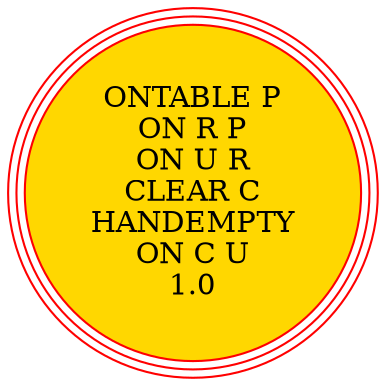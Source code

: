 digraph {
"ONTABLE P\nON R P\nON U R\nCLEAR C\nHANDEMPTY\nON C U\n1.0\n" [shape=circle, style=filled color=red, fillcolor=gold, peripheries=3];
"ONTABLE P\nON R P\nON U R\nCLEAR C\nHANDEMPTY\nON C U\n1.0\n" [shape=circle, style=filled color=red, fillcolor=gold, peripheries=3];
}
